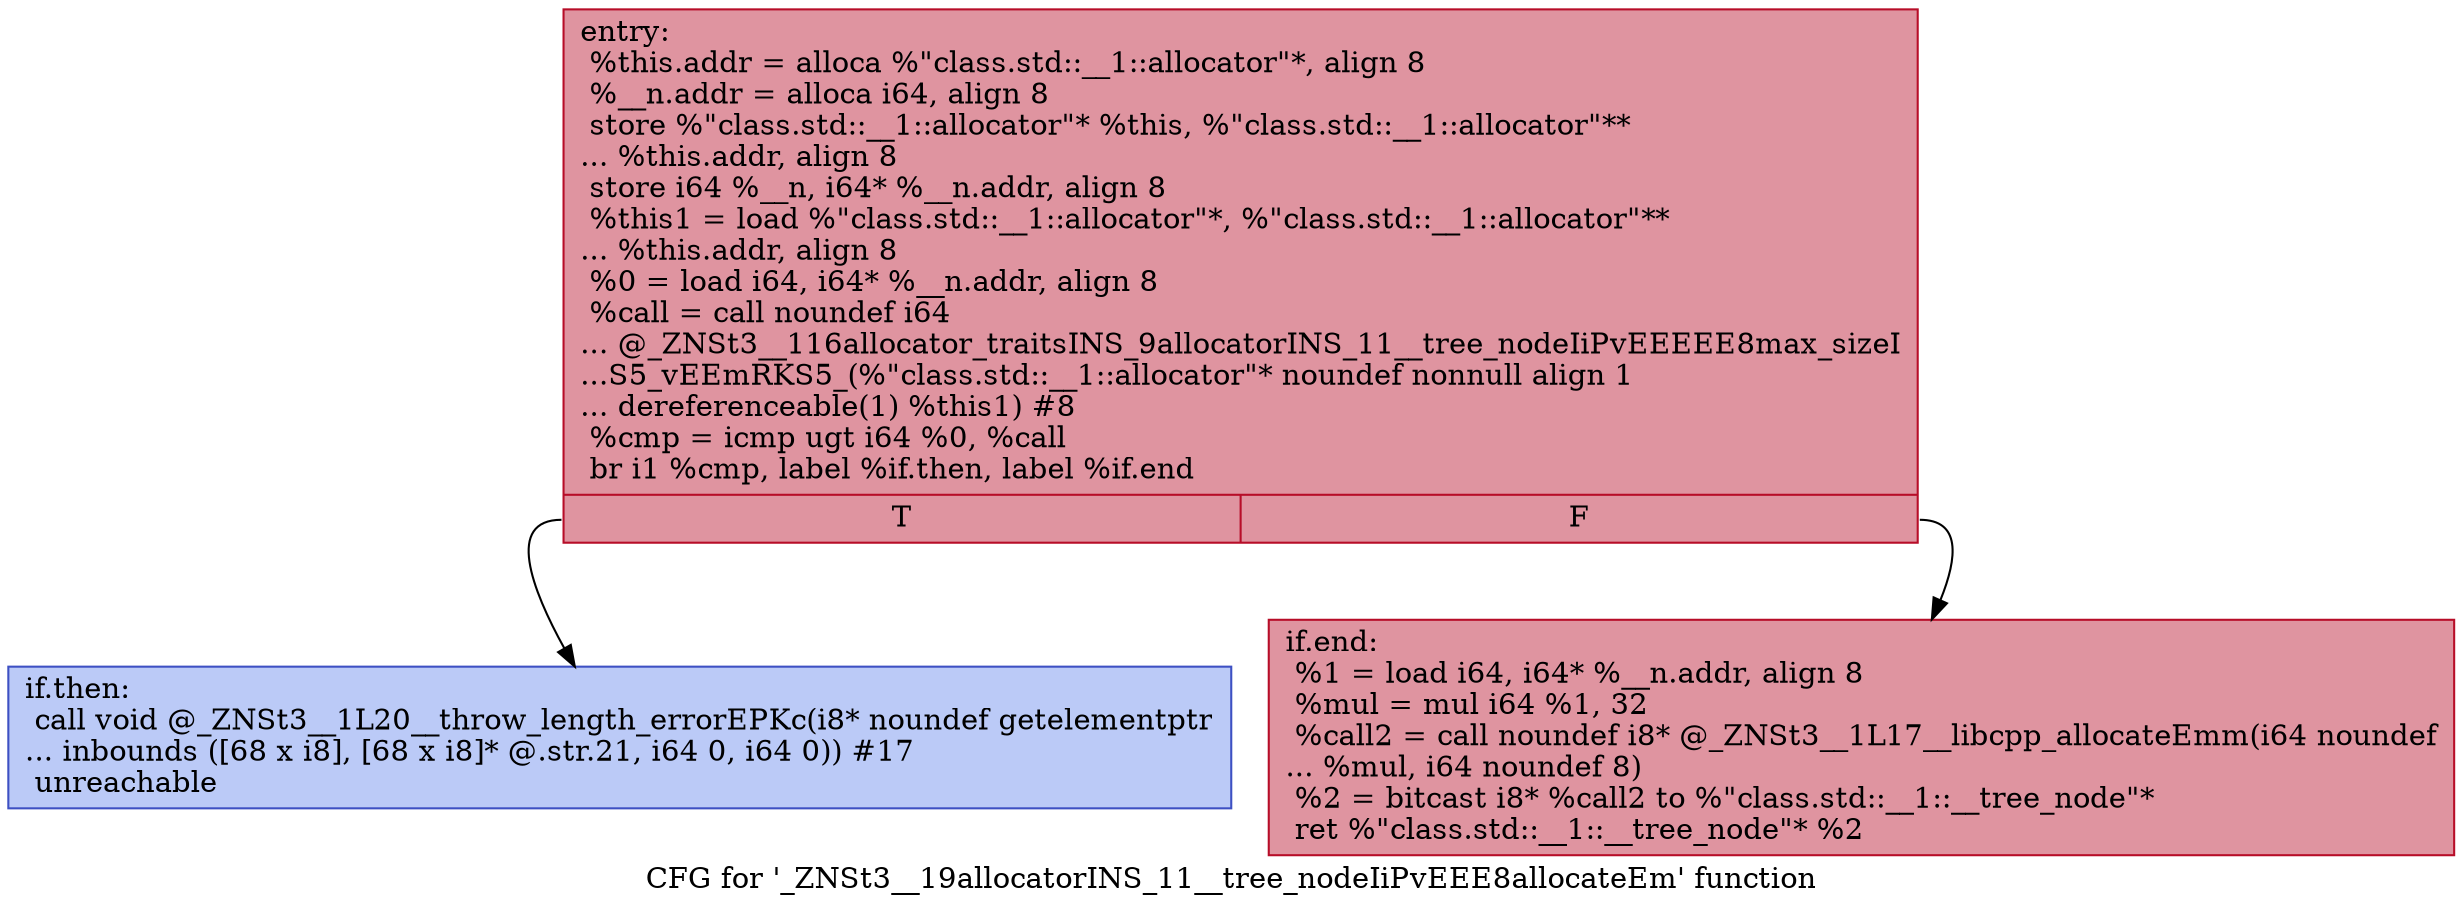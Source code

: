 digraph "CFG for '_ZNSt3__19allocatorINS_11__tree_nodeIiPvEEE8allocateEm' function" {
	label="CFG for '_ZNSt3__19allocatorINS_11__tree_nodeIiPvEEE8allocateEm' function";

	Node0x60000255d340 [shape=record,color="#b70d28ff", style=filled, fillcolor="#b70d2870",label="{entry:\l  %this.addr = alloca %\"class.std::__1::allocator\"*, align 8\l  %__n.addr = alloca i64, align 8\l  store %\"class.std::__1::allocator\"* %this, %\"class.std::__1::allocator\"**\l... %this.addr, align 8\l  store i64 %__n, i64* %__n.addr, align 8\l  %this1 = load %\"class.std::__1::allocator\"*, %\"class.std::__1::allocator\"**\l... %this.addr, align 8\l  %0 = load i64, i64* %__n.addr, align 8\l  %call = call noundef i64\l... @_ZNSt3__116allocator_traitsINS_9allocatorINS_11__tree_nodeIiPvEEEEE8max_sizeI\l...S5_vEEmRKS5_(%\"class.std::__1::allocator\"* noundef nonnull align 1\l... dereferenceable(1) %this1) #8\l  %cmp = icmp ugt i64 %0, %call\l  br i1 %cmp, label %if.then, label %if.end\l|{<s0>T|<s1>F}}"];
	Node0x60000255d340:s0 -> Node0x60000255d3c0;
	Node0x60000255d340:s1 -> Node0x60000255d400;
	Node0x60000255d3c0 [shape=record,color="#3d50c3ff", style=filled, fillcolor="#6687ed70",label="{if.then:                                          \l  call void @_ZNSt3__1L20__throw_length_errorEPKc(i8* noundef getelementptr\l... inbounds ([68 x i8], [68 x i8]* @.str.21, i64 0, i64 0)) #17\l  unreachable\l}"];
	Node0x60000255d400 [shape=record,color="#b70d28ff", style=filled, fillcolor="#b70d2870",label="{if.end:                                           \l  %1 = load i64, i64* %__n.addr, align 8\l  %mul = mul i64 %1, 32\l  %call2 = call noundef i8* @_ZNSt3__1L17__libcpp_allocateEmm(i64 noundef\l... %mul, i64 noundef 8)\l  %2 = bitcast i8* %call2 to %\"class.std::__1::__tree_node\"*\l  ret %\"class.std::__1::__tree_node\"* %2\l}"];
}
